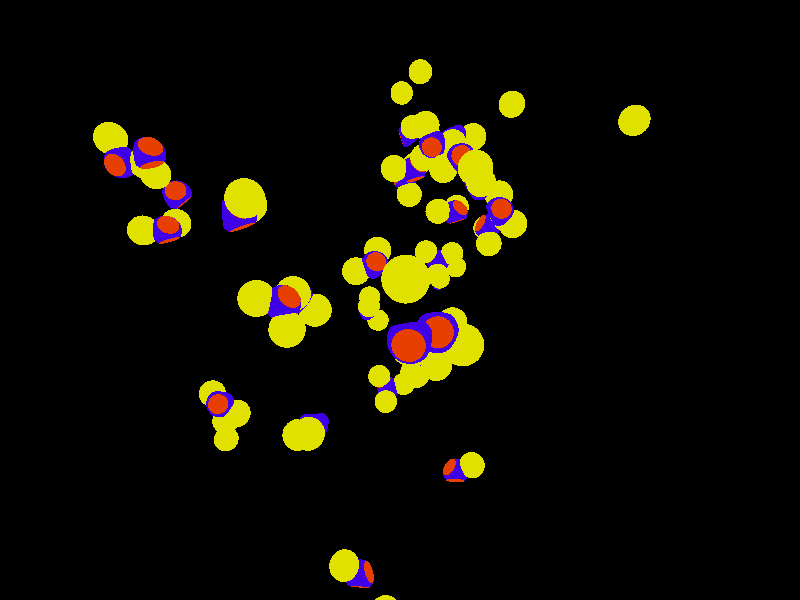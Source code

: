 #include "colors.inc"

#declare locX=12.9962;
#declare locY=12.9962;
#declare locZ=12.9962;

#declare colorLock=color rgb<0.05, 0, 0.8>;
#declare colorLockCavity=color rgb<0.8, 0.05, 0>;
#declare colorKey=color rgb<0.75, 0.75, 0>;

#declare ambientv=0.3;
#declare phongv=0.1;

background { color rgb <0.0, 0.0, 0.0> }

camera {
location <locX,locY,locZ>
look_at <0,0,0>
}

light_source {
<locX,locY,locZ>
color White
}

difference {
sphere {
<4.82399,2.76326,0.446569>
,0.5
texture { pigment { colorLock } }
finish {ambient ambientv
 phong phongv }
}
union {
sphere {
<4.3595,3.09629,0.0424241>
,0.5
texture { pigment { colorLockCavity } }
finish {ambient ambientv
 phong phongv }
 }
sphere {
<5.28848,2.43022,0.0424241>
,0.5
texture { pigment { colorLockCavity } }
finish {ambient ambientv
 phong phongv }
 }
sphere {
<4.49095,2.29876,0.850714>
,0.5
texture { pigment { colorLockCavity } }
finish {ambient ambientv
 phong phongv }
 }
sphere {
<5.15702,3.22775,0.850714>
,0.5
texture { pigment { colorLockCavity } }
finish {ambient ambientv
 phong phongv }
 }
}
}

difference {
sphere {
<6.48282,5.61356,-5.93998>
,0.5
texture { pigment { colorLock } }
finish {ambient ambientv
 phong phongv }
}
union {
sphere {
<6.55922,5.04714,-6.34413>
,0.5
texture { pigment { colorLockCavity } }
finish {ambient ambientv
 phong phongv }
 }
sphere {
<6.40642,6.17997,-6.34413>
,0.5
texture { pigment { colorLockCavity } }
finish {ambient ambientv
 phong phongv }
 }
sphere {
<7.04924,5.68996,-5.53584>
,0.5
texture { pigment { colorLockCavity } }
finish {ambient ambientv
 phong phongv }
 }
sphere {
<5.9164,5.53716,-5.53584>
,0.5
texture { pigment { colorLockCavity } }
finish {ambient ambientv
 phong phongv }
 }
}
}

difference {
sphere {
<6.05669,6.10268,-4.71795>
,0.5
texture { pigment { colorLock } }
finish {ambient ambientv
 phong phongv }
}
union {
sphere {
<6.62291,6.18051,-5.1221>
,0.5
texture { pigment { colorLockCavity } }
finish {ambient ambientv
 phong phongv }
 }
sphere {
<5.49046,6.02485,-5.1221>
,0.5
texture { pigment { colorLockCavity } }
finish {ambient ambientv
 phong phongv }
 }
sphere {
<5.97886,6.66891,-4.31381>
,0.5
texture { pigment { colorLockCavity } }
finish {ambient ambientv
 phong phongv }
 }
sphere {
<6.13452,5.53646,-4.31381>
,0.5
texture { pigment { colorLockCavity } }
finish {ambient ambientv
 phong phongv }
 }
}
}

difference {
sphere {
<-2.85771,3.39488,2.04044>
,0.5
texture { pigment { colorLock } }
finish {ambient ambientv
 phong phongv }
}
union {
sphere {
<-2.39115,3.06475,1.6363>
,0.5
texture { pigment { colorLockCavity } }
finish {ambient ambientv
 phong phongv }
 }
sphere {
<-3.32428,3.725,1.6363>
,0.5
texture { pigment { colorLockCavity } }
finish {ambient ambientv
 phong phongv }
 }
sphere {
<-2.52759,3.86145,2.44459>
,0.5
texture { pigment { colorLockCavity } }
finish {ambient ambientv
 phong phongv }
 }
sphere {
<-3.18784,2.92831,2.44459>
,0.5
texture { pigment { colorLockCavity } }
finish {ambient ambientv
 phong phongv }
 }
}
}

difference {
sphere {
<4.72264,4.43834,5.9223>
,0.5
texture { pigment { colorLock } }
finish {ambient ambientv
 phong phongv }
}
union {
sphere {
<4.32165,4.84562,5.51816>
,0.5
texture { pigment { colorLockCavity } }
finish {ambient ambientv
 phong phongv }
 }
sphere {
<5.12363,4.03107,5.51816>
,0.5
texture { pigment { colorLockCavity } }
finish {ambient ambientv
 phong phongv }
 }
sphere {
<4.31536,4.03736,6.32645>
,0.5
texture { pigment { colorLockCavity } }
finish {ambient ambientv
 phong phongv }
 }
sphere {
<5.12992,4.83933,6.32645>
,0.5
texture { pigment { colorLockCavity } }
finish {ambient ambientv
 phong phongv }
 }
}
}

difference {
sphere {
<0.444737,-0.0172349,3.06899>
,0.5
texture { pigment { colorLock } }
finish {ambient ambientv
 phong phongv }
}
union {
sphere {
<0.767387,-0.489002,2.66484>
,0.5
texture { pigment { colorLockCavity } }
finish {ambient ambientv
 phong phongv }
 }
sphere {
<0.122086,0.454532,2.66484>
,0.5
texture { pigment { colorLockCavity } }
finish {ambient ambientv
 phong phongv }
 }
sphere {
<0.916503,0.305415,3.47313>
,0.5
texture { pigment { colorLockCavity } }
finish {ambient ambientv
 phong phongv }
 }
sphere {
<-0.0270299,-0.339885,3.47313>
,0.5
texture { pigment { colorLockCavity } }
finish {ambient ambientv
 phong phongv }
 }
}
}

difference {
sphere {
<5.8895,3.17694,-5.29041>
,0.5
texture { pigment { colorLock } }
finish {ambient ambientv
 phong phongv }
}
union {
sphere {
<6.45444,3.26363,-5.69456>
,0.5
texture { pigment { colorLockCavity } }
finish {ambient ambientv
 phong phongv }
 }
sphere {
<5.32457,3.09026,-5.69456>
,0.5
texture { pigment { colorLockCavity } }
finish {ambient ambientv
 phong phongv }
 }
sphere {
<5.80282,3.74188,-4.88627>
,0.5
texture { pigment { colorLockCavity } }
finish {ambient ambientv
 phong phongv }
 }
sphere {
<5.97619,2.61201,-4.88627>
,0.5
texture { pigment { colorLockCavity } }
finish {ambient ambientv
 phong phongv }
 }
}
}

difference {
sphere {
<-6.34351,-3.72458,-3.61221>
,0.5
texture { pigment { colorLock } }
finish {ambient ambientv
 phong phongv }
}
union {
sphere {
<-6.77892,-3.35432,-4.01636>
,0.5
texture { pigment { colorLockCavity } }
finish {ambient ambientv
 phong phongv }
 }
sphere {
<-5.9081,-4.09483,-4.01636>
,0.5
texture { pigment { colorLockCavity } }
finish {ambient ambientv
 phong phongv }
 }
sphere {
<-6.71376,-4.15998,-3.20807>
,0.5
texture { pigment { colorLockCavity } }
finish {ambient ambientv
 phong phongv }
 }
sphere {
<-5.97326,-3.28917,-3.20807>
,0.5
texture { pigment { colorLockCavity } }
finish {ambient ambientv
 phong phongv }
 }
}
}

difference {
sphere {
<-2.88475,3.22648,-2.62749>
,0.5
texture { pigment { colorLock } }
finish {ambient ambientv
 phong phongv }
}
union {
sphere {
<-2.33248,3.37368,-3.03163>
,0.5
texture { pigment { colorLockCavity } }
finish {ambient ambientv
 phong phongv }
 }
sphere {
<-3.43701,3.07928,-3.03163>
,0.5
texture { pigment { colorLockCavity } }
finish {ambient ambientv
 phong phongv }
 }
sphere {
<-3.03194,3.77875,-2.22334>
,0.5
texture { pigment { colorLockCavity } }
finish {ambient ambientv
 phong phongv }
 }
sphere {
<-2.73755,2.67421,-2.22334>
,0.5
texture { pigment { colorLockCavity } }
finish {ambient ambientv
 phong phongv }
 }
}
}

difference {
sphere {
<-2.43132,3.90428,-1.74641>
,0.5
texture { pigment { colorLock } }
finish {ambient ambientv
 phong phongv }
}
union {
sphere {
<-1.87588,4.03901,-2.15056>
,0.5
texture { pigment { colorLockCavity } }
finish {ambient ambientv
 phong phongv }
 }
sphere {
<-2.98676,3.76956,-2.15056>
,0.5
texture { pigment { colorLockCavity } }
finish {ambient ambientv
 phong phongv }
 }
sphere {
<-2.56605,4.45973,-1.34227>
,0.5
texture { pigment { colorLockCavity } }
finish {ambient ambientv
 phong phongv }
 }
sphere {
<-2.29659,3.34884,-1.34227>
,0.5
texture { pigment { colorLockCavity } }
finish {ambient ambientv
 phong phongv }
 }
}
}

difference {
sphere {
<6.04851,5.7839,0.0759115>
,0.5
texture { pigment { colorLock } }
finish {ambient ambientv
 phong phongv }
}
union {
sphere {
<5.47956,5.72944,-0.328233>
,0.5
texture { pigment { colorLockCavity } }
finish {ambient ambientv
 phong phongv }
 }
sphere {
<6.61746,5.83835,-0.328233>
,0.5
texture { pigment { colorLockCavity } }
finish {ambient ambientv
 phong phongv }
 }
sphere {
<6.10297,5.21495,0.480056>
,0.5
texture { pigment { colorLockCavity } }
finish {ambient ambientv
 phong phongv }
 }
sphere {
<5.99405,6.35284,0.480056>
,0.5
texture { pigment { colorLockCavity } }
finish {ambient ambientv
 phong phongv }
 }
}
}

difference {
sphere {
<-2.6906,4.92977,0.328152>
,0.5
texture { pigment { colorLock } }
finish {ambient ambientv
 phong phongv }
}
union {
sphere {
<-3.07108,5.35627,-0.0759928>
,0.5
texture { pigment { colorLockCavity } }
finish {ambient ambientv
 phong phongv }
 }
sphere {
<-2.31012,4.50327,-0.0759928>
,0.5
texture { pigment { colorLockCavity } }
finish {ambient ambientv
 phong phongv }
 }
sphere {
<-3.1171,4.54929,0.732297>
,0.5
texture { pigment { colorLockCavity } }
finish {ambient ambientv
 phong phongv }
 }
sphere {
<-2.2641,5.31025,0.732297>
,0.5
texture { pigment { colorLockCavity } }
finish {ambient ambientv
 phong phongv }
 }
}
}

difference {
sphere {
<6.03975,-6.33419,6.21575>
,0.5
texture { pigment { colorLock } }
finish {ambient ambientv
 phong phongv }
}
union {
sphere {
<6.43707,-5.92333,5.81161>
,0.5
texture { pigment { colorLockCavity } }
finish {ambient ambientv
 phong phongv }
 }
sphere {
<5.64244,-6.74505,5.81161>
,0.5
texture { pigment { colorLockCavity } }
finish {ambient ambientv
 phong phongv }
 }
sphere {
<5.62889,-5.93688,6.6199>
,0.5
texture { pigment { colorLockCavity } }
finish {ambient ambientv
 phong phongv }
 }
sphere {
<6.45062,-6.73151,6.6199>
,0.5
texture { pigment { colorLockCavity } }
finish {ambient ambientv
 phong phongv }
 }
}
}

difference {
sphere {
<-0.746439,-1.4384,0.730286>
,0.5
texture { pigment { colorLock } }
finish {ambient ambientv
 phong phongv }
}
union {
sphere {
<-0.683885,-2.00652,0.326141>
,0.5
texture { pigment { colorLockCavity } }
finish {ambient ambientv
 phong phongv }
 }
sphere {
<-0.808992,-0.870289,0.326141>
,0.5
texture { pigment { colorLockCavity } }
finish {ambient ambientv
 phong phongv }
 }
sphere {
<-0.178324,-1.37585,1.13443>
,0.5
texture { pigment { colorLockCavity } }
finish {ambient ambientv
 phong phongv }
 }
sphere {
<-1.31455,-1.50096,1.13443>
,0.5
texture { pigment { colorLockCavity } }
finish {ambient ambientv
 phong phongv }
 }
}
}

difference {
sphere {
<5.80271,3.42947,1.26229>
,0.5
texture { pigment { colorLock } }
finish {ambient ambientv
 phong phongv }
}
union {
sphere {
<6.33206,3.64501,0.858144>
,0.5
texture { pigment { colorLockCavity } }
finish {ambient ambientv
 phong phongv }
 }
sphere {
<5.27336,3.21394,0.858144>
,0.5
texture { pigment { colorLockCavity } }
finish {ambient ambientv
 phong phongv }
 }
sphere {
<5.58717,3.95882,1.66643>
,0.5
texture { pigment { colorLockCavity } }
finish {ambient ambientv
 phong phongv }
 }
sphere {
<6.01824,2.90012,1.66643>
,0.5
texture { pigment { colorLockCavity } }
finish {ambient ambientv
 phong phongv }
 }
}
}

difference {
sphere {
<-2.73054,4.10717,1.15125>
,0.5
texture { pigment { colorLock } }
finish {ambient ambientv
 phong phongv }
}
union {
sphere {
<-2.33408,3.69548,0.747106>
,0.5
texture { pigment { colorLockCavity } }
finish {ambient ambientv
 phong phongv }
 }
sphere {
<-3.127,4.51885,0.747106>
,0.5
texture { pigment { colorLockCavity } }
finish {ambient ambientv
 phong phongv }
 }
sphere {
<-2.31885,4.50363,1.5554>
,0.5
texture { pigment { colorLockCavity } }
finish {ambient ambientv
 phong phongv }
 }
sphere {
<-3.14222,3.71071,1.5554>
,0.5
texture { pigment { colorLockCavity } }
finish {ambient ambientv
 phong phongv }
 }
}
}

difference {
sphere {
<-4.48973,1.54103,0.433557>
,0.5
texture { pigment { colorLock } }
finish {ambient ambientv
 phong phongv }
}
union {
sphere {
<-4.93312,1.18038,0.0294125>
,0.5
texture { pigment { colorLockCavity } }
finish {ambient ambientv
 phong phongv }
 }
sphere {
<-4.04634,1.90169,0.0294125>
,0.5
texture { pigment { colorLockCavity } }
finish {ambient ambientv
 phong phongv }
 }
sphere {
<-4.12908,1.09764,0.837702>
,0.5
texture { pigment { colorLockCavity } }
finish {ambient ambientv
 phong phongv }
 }
sphere {
<-4.85038,1.98442,0.837702>
,0.5
texture { pigment { colorLockCavity } }
finish {ambient ambientv
 phong phongv }
 }
}
}

difference {
sphere {
<4.8344,3.82836,-6.22424>
,0.5
texture { pigment { colorLock } }
finish {ambient ambientv
 phong phongv }
}
union {
sphere {
<4.3018,4.03574,-6.62838>
,0.5
texture { pigment { colorLockCavity } }
finish {ambient ambientv
 phong phongv }
 }
sphere {
<5.367,3.62098,-6.62838>
,0.5
texture { pigment { colorLockCavity } }
finish {ambient ambientv
 phong phongv }
 }
sphere {
<4.62703,3.29576,-5.82009>
,0.5
texture { pigment { colorLockCavity } }
finish {ambient ambientv
 phong phongv }
 }
sphere {
<5.04178,4.36096,-5.82009>
,0.5
texture { pigment { colorLockCavity } }
finish {ambient ambientv
 phong phongv }
 }
}
}

difference {
sphere {
<-5.69621,3.53082,-5.1751>
,0.5
texture { pigment { colorLock } }
finish {ambient ambientv
 phong phongv }
}
union {
sphere {
<-6.2353,3.72068,-5.57925>
,0.5
texture { pigment { colorLockCavity } }
finish {ambient ambientv
 phong phongv }
 }
sphere {
<-5.15712,3.34095,-5.57925>
,0.5
texture { pigment { colorLockCavity } }
finish {ambient ambientv
 phong phongv }
 }
sphere {
<-5.88608,2.99173,-4.77096>
,0.5
texture { pigment { colorLockCavity } }
finish {ambient ambientv
 phong phongv }
 }
sphere {
<-5.50635,4.06991,-4.77096>
,0.5
texture { pigment { colorLockCavity } }
finish {ambient ambientv
 phong phongv }
 }
}
}

difference {
sphere {
<-1.9441,-3.56319,-4.08975>
,0.5
texture { pigment { colorLock } }
finish {ambient ambientv
 phong phongv }
}
union {
sphere {
<-1.42901,-3.81089,-4.4939>
,0.5
texture { pigment { colorLockCavity } }
finish {ambient ambientv
 phong phongv }
 }
sphere {
<-2.45918,-3.31549,-4.4939>
,0.5
texture { pigment { colorLockCavity } }
finish {ambient ambientv
 phong phongv }
 }
sphere {
<-1.6964,-3.04811,-3.68561>
,0.5
texture { pigment { colorLockCavity } }
finish {ambient ambientv
 phong phongv }
 }
sphere {
<-2.1918,-4.07828,-3.68561>
,0.5
texture { pigment { colorLockCavity } }
finish {ambient ambientv
 phong phongv }
 }
}
}

difference {
sphere {
<-4.4563,-1.1023,-2.05553>
,0.5
texture { pigment { colorLock } }
finish {ambient ambientv
 phong phongv }
}
union {
sphere {
<-4.10131,-0.654367,-2.45967>
,0.5
texture { pigment { colorLockCavity } }
finish {ambient ambientv
 phong phongv }
 }
sphere {
<-4.81129,-1.55024,-2.45967>
,0.5
texture { pigment { colorLockCavity } }
finish {ambient ambientv
 phong phongv }
 }
sphere {
<-4.90424,-0.747313,-1.65138>
,0.5
texture { pigment { colorLockCavity } }
finish {ambient ambientv
 phong phongv }
 }
sphere {
<-4.00836,-1.4573,-1.65138>
,0.5
texture { pigment { colorLockCavity } }
finish {ambient ambientv
 phong phongv }
 }
}
}

difference {
sphere {
<6.03433,-6.34464,4.1158>
,0.5
texture { pigment { colorLock } }
finish {ambient ambientv
 phong phongv }
}
union {
sphere {
<5.73061,-6.82881,3.71166>
,0.5
texture { pigment { colorLockCavity } }
finish {ambient ambientv
 phong phongv }
 }
sphere {
<6.33805,-5.86047,3.71166>
,0.5
texture { pigment { colorLockCavity } }
finish {ambient ambientv
 phong phongv }
 }
sphere {
<6.5185,-6.64836,4.51995>
,0.5
texture { pigment { colorLockCavity } }
finish {ambient ambientv
 phong phongv }
 }
sphere {
<5.55016,-6.04092,4.51995>
,0.5
texture { pigment { colorLockCavity } }
finish {ambient ambientv
 phong phongv }
 }
}
}

difference {
sphere {
<0.709108,1.60653,-0.57018>
,0.5
texture { pigment { colorLock } }
finish {ambient ambientv
 phong phongv }
}
union {
sphere {
<1.24229,1.40064,-0.974325>
,0.5
texture { pigment { colorLockCavity } }
finish {ambient ambientv
 phong phongv }
 }
sphere {
<0.175931,1.81242,-0.974325>
,0.5
texture { pigment { colorLockCavity } }
finish {ambient ambientv
 phong phongv }
 }
sphere {
<0.914995,2.13971,-0.166035>
,0.5
texture { pigment { colorLockCavity } }
finish {ambient ambientv
 phong phongv }
 }
sphere {
<0.503221,1.07335,-0.166035>
,0.5
texture { pigment { colorLockCavity } }
finish {ambient ambientv
 phong phongv }
 }
}
}

difference {
sphere {
<-6.20308,2.88488,-4.11162>
,0.5
texture { pigment { colorLock } }
finish {ambient ambientv
 phong phongv }
}
union {
sphere {
<-5.9321,2.38165,-4.51576>
,0.5
texture { pigment { colorLockCavity } }
finish {ambient ambientv
 phong phongv }
 }
sphere {
<-6.47406,3.3881,-4.51576>
,0.5
texture { pigment { colorLockCavity } }
finish {ambient ambientv
 phong phongv }
 }
sphere {
<-5.69986,3.15586,-3.70747>
,0.5
texture { pigment { colorLockCavity } }
finish {ambient ambientv
 phong phongv }
 }
sphere {
<-6.70631,2.6139,-3.70747>
,0.5
texture { pigment { colorLockCavity } }
finish {ambient ambientv
 phong phongv }
 }
}
}

difference {
sphere {
<6.48717,-2.81167,-2.80847>
,0.5
texture { pigment { colorLock } }
finish {ambient ambientv
 phong phongv }
}
union {
sphere {
<6.0257,-2.47446,-3.21262>
,0.5
texture { pigment { colorLockCavity } }
finish {ambient ambientv
 phong phongv }
 }
sphere {
<6.94865,-3.14888,-3.21262>
,0.5
texture { pigment { colorLockCavity } }
finish {ambient ambientv
 phong phongv }
 }
sphere {
<6.14996,-3.27315,-2.40433>
,0.5
texture { pigment { colorLockCavity } }
finish {ambient ambientv
 phong phongv }
 }
sphere {
<6.82438,-2.3502,-2.40433>
,0.5
texture { pigment { colorLockCavity } }
finish {ambient ambientv
 phong phongv }
 }
}
}

difference {
sphere {
<5.62732,-1.12709,1.80077>
,0.5
texture { pigment { colorLock } }
finish {ambient ambientv
 phong phongv }
}
union {
sphere {
<5.28671,-0.668113,1.39662>
,0.5
texture { pigment { colorLockCavity } }
finish {ambient ambientv
 phong phongv }
 }
sphere {
<5.96792,-1.58606,1.39662>
,0.5
texture { pigment { colorLockCavity } }
finish {ambient ambientv
 phong phongv }
 }
sphere {
<5.16834,-1.46769,2.20491>
,0.5
texture { pigment { colorLockCavity } }
finish {ambient ambientv
 phong phongv }
 }
sphere {
<6.08629,-0.786481,2.20491>
,0.5
texture { pigment { colorLockCavity } }
finish {ambient ambientv
 phong phongv }
 }
}
}

difference {
sphere {
<-3.7628,5.06096,-0.909458>
,0.5
texture { pigment { colorLock } }
finish {ambient ambientv
 phong phongv }
}
union {
sphere {
<-3.73431,4.49012,-1.3136>
,0.5
texture { pigment { colorLockCavity } }
finish {ambient ambientv
 phong phongv }
 }
sphere {
<-3.79129,5.63179,-1.3136>
,0.5
texture { pigment { colorLockCavity } }
finish {ambient ambientv
 phong phongv }
 }
sphere {
<-3.19196,5.08945,-0.505313>
,0.5
texture { pigment { colorLockCavity } }
finish {ambient ambientv
 phong phongv }
 }
sphere {
<-4.33364,5.03246,-0.505313>
,0.5
texture { pigment { colorLockCavity } }
finish {ambient ambientv
 phong phongv }
 }
}
}

difference {
sphere {
<5.83512,4.94167,6.14107>
,0.5
texture { pigment { colorLock } }
finish {ambient ambientv
 phong phongv }
}
union {
sphere {
<6.08006,4.42526,5.73693>
,0.5
texture { pigment { colorLockCavity } }
finish {ambient ambientv
 phong phongv }
 }
sphere {
<5.59018,5.45807,5.73693>
,0.5
texture { pigment { colorLockCavity } }
finish {ambient ambientv
 phong phongv }
 }
sphere {
<6.35152,5.18661,6.54522>
,0.5
texture { pigment { colorLockCavity } }
finish {ambient ambientv
 phong phongv }
 }
sphere {
<5.31871,4.69673,6.54522>
,0.5
texture { pigment { colorLockCavity } }
finish {ambient ambientv
 phong phongv }
 }
}
}

difference {
sphere {
<-0.680891,-5.93631,-1.4147>
,0.5
texture { pigment { colorLock } }
finish {ambient ambientv
 phong phongv }
}
union {
sphere {
<-0.52186,-5.38734,-1.81885>
,0.5
texture { pigment { colorLockCavity } }
finish {ambient ambientv
 phong phongv }
 }
sphere {
<-0.839922,-6.48529,-1.81885>
,0.5
texture { pigment { colorLockCavity } }
finish {ambient ambientv
 phong phongv }
 }
sphere {
<-1.22987,-5.77728,-1.01056>
,0.5
texture { pigment { colorLockCavity } }
finish {ambient ambientv
 phong phongv }
 }
sphere {
<-0.131914,-6.09535,-1.01056>
,0.5
texture { pigment { colorLockCavity } }
finish {ambient ambientv
 phong phongv }
 }
}
}

difference {
sphere {
<-2.59925,5.11011,-0.921531>
,0.5
texture { pigment { colorLock } }
finish {ambient ambientv
 phong phongv }
}
union {
sphere {
<-2.6238,5.68113,-1.32568>
,0.5
texture { pigment { colorLockCavity } }
finish {ambient ambientv
 phong phongv }
 }
sphere {
<-2.5747,4.53909,-1.32568>
,0.5
texture { pigment { colorLockCavity } }
finish {ambient ambientv
 phong phongv }
 }
sphere {
<-3.17027,5.08556,-0.517386>
,0.5
texture { pigment { colorLockCavity } }
finish {ambient ambientv
 phong phongv }
 }
sphere {
<-2.02823,5.13466,-0.517386>
,0.5
texture { pigment { colorLockCavity } }
finish {ambient ambientv
 phong phongv }
 }
}
}

difference {
sphere {
<-4.04293,1.85883,-0.890744>
,0.5
texture { pigment { colorLock } }
finish {ambient ambientv
 phong phongv }
}
union {
sphere {
<-4.60406,1.75019,-1.29489>
,0.5
texture { pigment { colorLockCavity } }
finish {ambient ambientv
 phong phongv }
 }
sphere {
<-3.4818,1.96747,-1.29489>
,0.5
texture { pigment { colorLockCavity } }
finish {ambient ambientv
 phong phongv }
 }
sphere {
<-3.93429,1.29771,-0.486599>
,0.5
texture { pigment { colorLockCavity } }
finish {ambient ambientv
 phong phongv }
 }
sphere {
<-4.15157,2.41996,-0.486599>
,0.5
texture { pigment { colorLockCavity } }
finish {ambient ambientv
 phong phongv }
 }
}
}

difference {
sphere {
<1.60635,-0.20253,3.19962>
,0.5
texture { pigment { colorLock } }
finish {ambient ambientv
 phong phongv }
}
union {
sphere {
<2.04737,-0.566074,2.79547>
,0.5
texture { pigment { colorLockCavity } }
finish {ambient ambientv
 phong phongv }
 }
sphere {
<1.16532,0.161013,2.79547>
,0.5
texture { pigment { colorLockCavity } }
finish {ambient ambientv
 phong phongv }
 }
sphere {
<1.96989,0.238495,3.60376>
,0.5
texture { pigment { colorLockCavity } }
finish {ambient ambientv
 phong phongv }
 }
sphere {
<1.2428,-0.643555,3.60376>
,0.5
texture { pigment { colorLockCavity } }
finish {ambient ambientv
 phong phongv }
 }
}
}

difference {
sphere {
<0.500473,-6.26899,3.60161>
,0.5
texture { pigment { colorLock } }
finish {ambient ambientv
 phong phongv }
}
union {
sphere {
<0.820618,-5.79552,3.19747>
,0.5
texture { pigment { colorLockCavity } }
finish {ambient ambientv
 phong phongv }
 }
sphere {
<0.180328,-6.74246,3.19747>
,0.5
texture { pigment { colorLockCavity } }
finish {ambient ambientv
 phong phongv }
 }
sphere {
<0.0270023,-5.94885,4.00575>
,0.5
texture { pigment { colorLockCavity } }
finish {ambient ambientv
 phong phongv }
 }
sphere {
<0.973943,-6.58914,4.00575>
,0.5
texture { pigment { colorLockCavity } }
finish {ambient ambientv
 phong phongv }
 }
}
}

sphere {
<6.13925,-3.28438,-2.39919>
,0.5
texture { pigment { colorKey } }
finish {ambient ambientv
 phong phongv }
}
sphere {
<0.020749,-5.94706,4.00928>
,0.5
texture { pigment { colorKey } }
finish {ambient ambientv
 phong phongv }
}
sphere {
<5.32376,3.09028,-5.69506>
,0.5
texture { pigment { colorKey } }
finish {ambient ambientv
 phong phongv }
}
sphere {
<6.12874,-0.781243,2.21541>
,0.5
texture { pigment { colorKey } }
finish {ambient ambientv
 phong phongv }
}
sphere {
<0.767581,-0.492284,2.66351>
,0.5
texture { pigment { colorKey } }
finish {ambient ambientv
 phong phongv }
}
sphere {
<-4.93799,1.1801,0.02686>
,0.5
texture { pigment { colorKey } }
finish {ambient ambientv
 phong phongv }
}
sphere {
<0.174544,6.24878,3.18548>
,0.5
texture { pigment { colorKey } }
finish {ambient ambientv
 phong phongv }
}
sphere {
<-1.85019,4.02888,-2.1645>
,0.5
texture { pigment { colorKey } }
finish {ambient ambientv
 phong phongv }
}
sphere {
<-5.50484,4.07364,-4.76713>
,0.5
texture { pigment { colorKey } }
finish {ambient ambientv
 phong phongv }
}
sphere {
<-6.45319,5.01004,-6.34375>
,0.5
texture { pigment { colorKey } }
finish {ambient ambientv
 phong phongv }
}
sphere {
<5.91458,5.53686,-5.53399>
,0.5
texture { pigment { colorKey } }
finish {ambient ambientv
 phong phongv }
}
sphere {
<4.47918,2.30007,0.866845>
,0.5
texture { pigment { colorKey } }
finish {ambient ambientv
 phong phongv }
}
sphere {
<-2.19613,-4.08653,-3.65274>
,0.5
texture { pigment { colorKey } }
finish {ambient ambientv
 phong phongv }
}
sphere {
<5.12824,4.01471,5.51283>
,0.5
texture { pigment { colorKey } }
finish {ambient ambientv
 phong phongv }
}
sphere {
<2.06313,-0.566096,2.78003>
,0.5
texture { pigment { colorKey } }
finish {ambient ambientv
 phong phongv }
}
sphere {
<5.97315,-1.59233,1.39054>
,0.5
texture { pigment { colorKey } }
finish {ambient ambientv
 phong phongv }
}
sphere {
<-6.16791,-2.34072,-2.40025>
,0.5
texture { pigment { colorKey } }
finish {ambient ambientv
 phong phongv }
}
sphere {
<-6.47314,3.40101,-4.52005>
,0.5
texture { pigment { colorKey } }
finish {ambient ambientv
 phong phongv }
}
sphere {
<-2.31872,4.50757,1.5586>
,0.5
texture { pigment { colorKey } }
finish {ambient ambientv
 phong phongv }
}
sphere {
<-2.56719,4.50027,-1.32336>
,0.5
texture { pigment { colorKey } }
finish {ambient ambientv
 phong phongv }
}
sphere {
<-1.68892,-3.03422,-3.68311>
,0.5
texture { pigment { colorKey } }
finish {ambient ambientv
 phong phongv }
}
sphere {
<5.64064,6.24697,5.80719>
,0.5
texture { pigment { colorKey } }
finish {ambient ambientv
 phong phongv }
}
sphere {
<-2.73217,2.66808,-2.2194>
,0.5
texture { pigment { colorKey } }
finish {ambient ambientv
 phong phongv }
}
sphere {
<0.110084,0.465779,2.66093>
,0.5
texture { pigment { colorKey } }
finish {ambient ambientv
 phong phongv }
}
sphere {
<-2.4713,-3.31161,-4.50223>
,0.5
texture { pigment { colorKey } }
finish {ambient ambientv
 phong phongv }
}
sphere {
<6.48035,3.25101,-5.70492>
,0.5
texture { pigment { colorKey } }
finish {ambient ambientv
 phong phongv }
}
sphere {
<-3.18101,5.08677,-0.500986>
,0.5
texture { pigment { colorKey } }
finish {ambient ambientv
 phong phongv }
}
sphere {
<-3.19393,2.92358,2.44668>
,0.5
texture { pigment { colorKey } }
finish {ambient ambientv
 phong phongv }
}
sphere {
<-1.31771,-1.50121,1.13754>
,0.5
texture { pigment { colorKey } }
finish {ambient ambientv
 phong phongv }
}
sphere {
<5.31117,4.68788,-6.43768>
,0.5
texture { pigment { colorKey } }
finish {ambient ambientv
 phong phongv }
}
sphere {
<-1.2396,-5.77687,-1.00903>
,0.5
texture { pigment { colorKey } }
finish {ambient ambientv
 phong phongv }
}
sphere {
<1.9755,0.244129,3.60947>
,0.5
texture { pigment { colorKey } }
finish {ambient ambientv
 phong phongv }
}
sphere {
<1.24474,1.39654,-0.97953>
,0.5
texture { pigment { colorKey } }
finish {ambient ambientv
 phong phongv }
}
sphere {
<6.34041,-5.85868,3.71064>
,0.5
texture { pigment { colorKey } }
finish {ambient ambientv
 phong phongv }
}
sphere {
<-6.47121,6.34703,4.5267>
,0.5
texture { pigment { colorKey } }
finish {ambient ambientv
 phong phongv }
}
sphere {
<-5.96697,-3.27729,-3.19493>
,0.5
texture { pigment { colorKey } }
finish {ambient ambientv
 phong phongv }
}
sphere {
<-5.68932,3.16037,-3.70495>
,0.5
texture { pigment { colorKey } }
finish {ambient ambientv
 phong phongv }
}
sphere {
<5.98625,6.36446,0.482531>
,0.5
texture { pigment { colorKey } }
finish {ambient ambientv
 phong phongv }
}
sphere {
<-4.00363,-1.45904,-1.64404>
,0.5
texture { pigment { colorKey } }
finish {ambient ambientv
 phong phongv }
}
sphere {
<-3.46341,1.98088,-1.31097>
,0.5
texture { pigment { colorKey } }
finish {ambient ambientv
 phong phongv }
}
sphere {
<-6.34894,6.17541,-5.12555>
,0.5
texture { pigment { colorKey } }
finish {ambient ambientv
 phong phongv }
}
sphere {
<-3.33412,3.73092,1.62701>
,0.5
texture { pigment { colorKey } }
finish {ambient ambientv
 phong phongv }
}
sphere {
<4.2946,4.04409,6.35778>
,0.5
texture { pigment { colorKey } }
finish {ambient ambientv
 phong phongv }
}
sphere {
<6.33654,3.64666,0.852172>
,0.5
texture { pigment { colorKey } }
finish {ambient ambientv
 phong phongv }
}
sphere {
<-4.33663,5.03368,-0.501931>
,0.5
texture { pigment { colorKey } }
finish {ambient ambientv
 phong phongv }
}
sphere {
<-4.62749,1.76599,-1.3057>
,0.5
texture { pigment { colorKey } }
finish {ambient ambientv
 phong phongv }
}
sphere {
<0.168059,1.81255,-0.982157>
,0.5
texture { pigment { colorKey } }
finish {ambient ambientv
 phong phongv }
}
sphere {
<6.44277,-5.90794,5.8105>
,0.5
texture { pigment { colorKey } }
finish {ambient ambientv
 phong phongv }
}
sphere {
<-2.30108,4.49557,-0.128427>
,0.5
texture { pigment { colorKey } }
finish {ambient ambientv
 phong phongv }
}
sphere {
<6.27146,-4.1602,-3.1988>
,0.5
texture { pigment { colorKey } }
finish {ambient ambientv
 phong phongv }
}
sphere {
<-6.37752,5.83788,-0.331383>
,0.5
texture { pigment { colorKey } }
finish {ambient ambientv
 phong phongv }
}
sphere {
<6.18962,-3.35316,-4.04847>
,0.5
texture { pigment { colorKey } }
finish {ambient ambientv
 phong phongv }
}
sphere {
<-2.62323,5.68575,-1.33322>
,0.5
texture { pigment { colorKey } }
finish {ambient ambientv
 phong phongv }
}
sphere {
<-4.8625,1.99313,0.846818>
,0.5
texture { pigment { colorKey } }
finish {ambient ambientv
 phong phongv }
}
sphere {
<-4.08821,-0.638538,-2.45628>
,0.5
texture { pigment { colorKey } }
finish {ambient ambientv
 phong phongv }
}
sphere {
<5.16269,3.23351,0.854153>
,0.5
texture { pigment { colorKey } }
finish {ambient ambientv
 phong phongv }
}
sphere {
<-0.519633,-5.37061,-1.82892>
,0.5
texture { pigment { colorKey } }
finish {ambient ambientv
 phong phongv }
}
sphere {
<-3.03631,3.79405,-2.20071>
,0.5
texture { pigment { colorKey } }
finish {ambient ambientv
 phong phongv }
}
sphere {
<6.44906,6.25423,-6.3671>
,0.5
texture { pigment { colorKey } }
finish {ambient ambientv
 phong phongv }
}
sphere {
<-0.119584,-6.10114,-1.00976>
,0.5
texture { pigment { colorKey } }
finish {ambient ambientv
 phong phongv }
}
sphere {
<-4.91146,-0.734403,-1.64038>
,0.5
texture { pigment { colorKey } }
finish {ambient ambientv
 phong phongv }
}
sphere {
<-0.682691,-2.01502,0.317538>
,0.5
texture { pigment { colorKey } }
finish {ambient ambientv
 phong phongv }
}
sphere {
<-4.12513,1.09299,0.838691>
,0.5
texture { pigment { colorKey } }
finish {ambient ambientv
 phong phongv }
}
sphere {
<-3.13901,4.52842,0.747033>
,0.5
texture { pigment { colorKey } }
finish {ambient ambientv
 phong phongv }
}
sphere {
<6.03111,2.87129,1.6804>
,0.5
texture { pigment { colorKey } }
finish {ambient ambientv
 phong phongv }
}
sphere {
<5.97699,-6.31768,-4.31175>
,0.5
texture { pigment { colorKey } }
finish {ambient ambientv
 phong phongv }
}
sphere {
<5.45765,5.73055,-0.332211>
,0.5
texture { pigment { colorKey } }
finish {ambient ambientv
 phong phongv }
}
